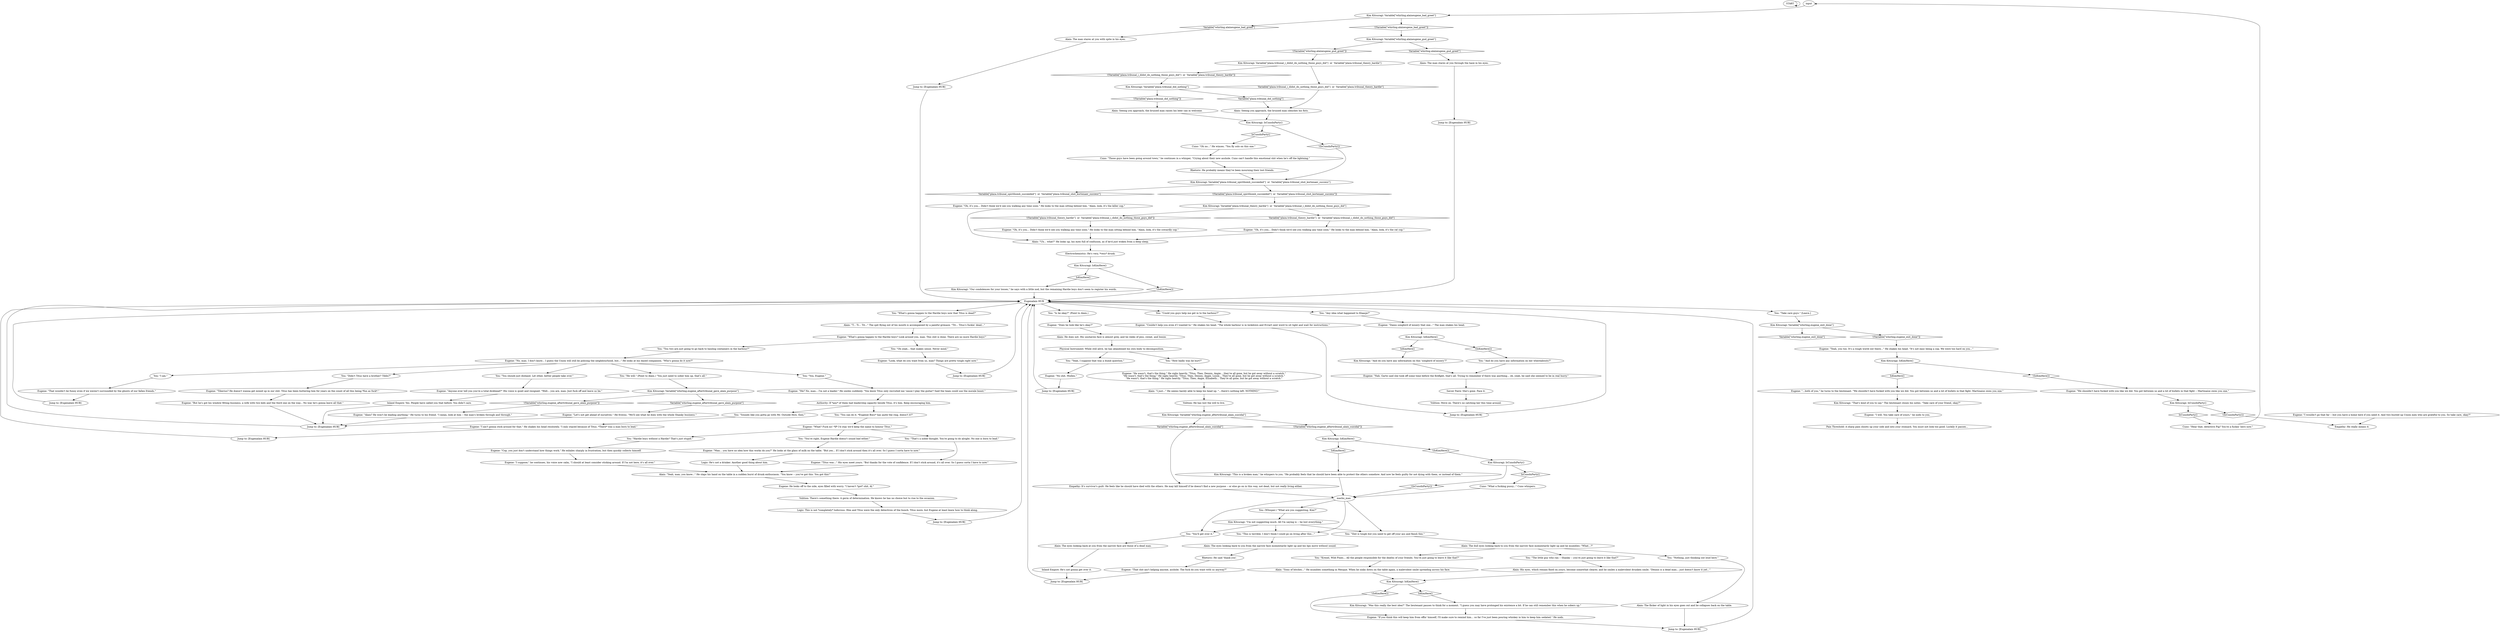 # WHIRLING F1 / EUGENE AND ALAIN
# A dialogue with Eugene and Alain after Titus got killed in the Tribunal
# ==================================================
digraph G {
	  0 [label="START"];
	  1 [label="input"];
	  2 [label="Eugene: \"I wouldn't go that far -- but you have a home here if you need it. And two busted up Union men who are grateful to you. So take care, okay?\""];
	  3 [label="Inland Empire: He's not gonna get over it."];
	  4 [label="You: \"Could you guys help me get in to the harbour?\""];
	  5 [label="Jump to: [Eugenalain HUB]"];
	  6 [label="Kim Kitsuragi: \"Was this really the best idea?\" The lieutenant pauses to think for a moment. \"I guess you may have prolonged his existence a bit. If he can still remember this when he sobers up.\""];
	  7 [label="Alain: His eyes, which remain fixed on yours, become somewhat clearer, and he smiles a malevolent drunken smile. \"Dennis is a dead man... just doesn't know it yet...\""];
	  8 [label="You: \"You, Eugene.\""];
	  9 [label="Eugene: \"Anyone ever tell you you're a total dickhead?\" His voice is quiet and resigned. \"Well... you are, man. Just fuck off and leave us be.\""];
	  10 [label="Kim Kitsuragi: IsCunoInParty()"];
	  11 [label="IsCunoInParty()", shape=diamond];
	  12 [label="!(IsCunoInParty())", shape=diamond];
	  13 [label="Eugene: \"Yeah, you too. It's a rough world out there...\" He shakes his head. \"It's not easy being a cop. We were too hard on you...\""];
	  14 [label="You: \"What's gonna happen to the Hardie boys now that Titus is dead?\""];
	  15 [label="Alain: The eyes looking back at you from the narrow face are those of a dead man."];
	  16 [label="You: \"The little guy who ran -- Shanky -- you're just going to leave it like that?\""];
	  17 [label="Alain: Seeing you approach, the bruised man raises his beer can in welcome."];
	  18 [label="Cuno: \"Those guys have been going around town,\" he continues in a whisper, \"Crying about their new asshole. Cuno can't handle this emotional shit when he's off the lightning.\""];
	  19 [label="Eugene: \"Damn songbird of misery that one...\" The man shakes his head."];
	  20 [label="Kim Kitsuragi: IsKimHere()"];
	  21 [label="IsKimHere()", shape=diamond];
	  22 [label="!(IsKimHere())", shape=diamond];
	  23 [label="Alain: He does not. His unshaven face is almost grey, and he reeks of piss, sweat, and booze."];
	  24 [label="Alain: The eyes looking back to you from the narrow face momentarily light up and his lips move without sound."];
	  25 [label="You: (Whisper.) \"What are you suggesting, Kim?\""];
	  26 [label="Kim Kitsuragi: IsKimHere()"];
	  27 [label="IsKimHere()", shape=diamond];
	  28 [label="!(IsKimHere())", shape=diamond];
	  29 [label="You: \"You two are just going to go back to hauling containers in the harbour?\""];
	  30 [label="You: \"I am.\""];
	  31 [label="Eugene: \"Let's not get ahead of ourselves.\" He frowns. \"We'll see what he does with the whole Shanky business.\""];
	  32 [label="Eugene: He looks off to the side, eyes filled with worry. \"I haven't *got* shit, Al.\""];
	  33 [label="Eugene: \"I will. You take care of yours,\" he nods to you."];
	  34 [label="Eugene: \"Oh, it's you... Didn't think we'd see you walking any time soon.\" He looks to the man behind him. \"Alain, look, it's the rat cop.\""];
	  35 [label="Alain: \"Uh... what?\" He looks up, his eyes full of confusion, as if he'd just woken from a deep sleep."];
	  36 [label="Eugene: \"He wasn't, that's the thing.\" He sighs heavily. \"Titus, Theo, Dennis, Angie... they're all gone, but he got away without a scratch.\"\n\"He wasn't, that's the thing.\" He sighs heavily. \"Titus, Theo, Dennis, Angie, Lizzie... They're all gone, but he got away without a scratch.\"\n\"He wasn't, that's the thing.\" He sighs heavily. \"Titus, Theo, Angie, Elizabeth... They're all gone, but he got away without a scratch.\""];
	  37 [label="Empathy: It's survivor's guilt. He feels like he should have died with the others. He may kill himself if he doesn't find a new purpose -- or else go on in this way, not dead, but not really living either."];
	  38 [label="You: \"Oh yeah... that makes sense. Never mind.\""];
	  39 [label="Jump to: [Eugenalain HUB]"];
	  40 [label="Rhetoric: He probably means they've been mourning their lost friends."];
	  41 [label="Eugene: \"No shit, Mullen.\""];
	  42 [label="You: \"Shit is tough but you need to get off your ass and finish this.\""];
	  43 [label="You: \"Nothing, just thinking out loud here.\""];
	  44 [label="Eugene: \"What's gonna happen to the Hardie boys? Look around you, man. This shit is done. There are no more Hardie boys!\""];
	  45 [label="You: \"You can do it. *Eugenie Boys* has quite the ring, doesn't it?\""];
	  46 [label="Authority: If *any* of them had leadership capacity beside Titus, it's him. Keep encouraging him."];
	  47 [label="Electrochemistry: He's very, *very* drunk."];
	  48 [label="You: \"How badly was he hurt?\""];
	  49 [label="Kim Kitsuragi: IsKimHere()"];
	  50 [label="IsKimHere()", shape=diamond];
	  51 [label="!(IsKimHere())", shape=diamond];
	  52 [label="Eugene: \"That wouldn't be funny even if we weren't surrounded by the ghosts of our fallen friends.\""];
	  53 [label="Cuno: \"What a fucking pussy...\" Cuno whispers."];
	  54 [label="Kim Kitsuragi: Variable[\"whirling.eugene_aftertribunal_gave_alain_purpose\"]"];
	  55 [label="Variable[\"whirling.eugene_aftertribunal_gave_alain_purpose\"]", shape=diamond];
	  56 [label="!(Variable[\"whirling.eugene_aftertribunal_gave_alain_purpose\"])", shape=diamond];
	  57 [label="Volition: There's something there. A germ of determination. He knows he has no choice but to rise to the occasion."];
	  58 [label="Eugene: \"Oh, it's you... Didn't think we'd see you walking any time soon.\" He looks to the man sitting behind him. \"Alain, look, it's the cowardly cop.\""];
	  59 [label="Alain: \"Sons of bitches...\" He mumbles something in Mesque. When he sinks down on the table again, a malevolent smile spreading across his face."];
	  60 [label="Alain: \"T... Ti... Tit...\" The spit flying out of his mouth is accompanied by a painful grimace. \"Tit... Titus's fuckin' dead...\""];
	  61 [label="Eugene: \"Look, what do you want from us, man? Things are pretty tough right now.\""];
	  62 [label="Eugene: \"Nah. Garte said she took off some time before the firefight, that's all. Trying to remember if there was anything... oh, yeah, he said she seemed to be in real hurry.\""];
	  63 [label="Eugene: \"I suppose,\" he continues, his voice now calm, \"I should at least consider sticking around. If I'm not here, it's all over.\""];
	  64 [label="Alain: \"Yeah, man, you know...\" He slaps his hand on the table in a sudden burst of drunk enthusiasm. \"You know -- you've got this. You got this!\""];
	  65 [label="Volition: He has lost the will to live."];
	  66 [label="Jump to: [Eugenalain HUB]"];
	  67 [label="You: \"You should just disband. Let other, better people take over.\""];
	  68 [label="Eugene: \"Alain? He won't be leading anything.\" He turns to his friend. \"I mean, look at him -- the man's broken through and through.\""];
	  69 [label="You: \"Sounds like you gotta go with Mr. Outside Hire, then.\""];
	  70 [label="Eugene: \"I ain't gonna stick around for that.\" He shakes his head resolutely. \"I only stayed because of Titus. *There* was a man born to lead.\""];
	  71 [label="Jump to: [Eugenalain HUB]"];
	  72 [label="Eugene: \"We shouldn't have fucked with you like we did. You got between us and a lot of bullets in that fight -- Martinaise owes you one.\""];
	  73 [label="Cuno: \"Hear that, detective Pig? You're a fuckin' hero now.\""];
	  74 [label="Pain Threshold: A sharp pain shoots up your side and into your stomach. You must not look too good. Luckily it passes..."];
	  75 [label="Alain: \"I just...\" He seems barely able to keep his head up. \"...there's nothing left. NOTHING!\""];
	  76 [label="Kim Kitsuragi: \"This is a broken man,\" he whispers to you. \"He probably feels that he should have been able to protect the others somehow. And now he feels guilty for not dying with them, or instead of them.\""];
	  77 [label="macho_man"];
	  78 [label="Eugene: \"If you think this will keep him from offin' himself, I'll make sure to remind him... so far I've just been pouring whiskey in him to keep him sedated.\" He nods."];
	  79 [label="Eugene: \"Couldn't help you even if I wanted to.\" He shakes his head. \"The whole harbour is in lockdown and Evrart sent word to sit tight and wait for instructions.\""];
	  80 [label="Eugene: \"No, man. I don't know... I guess the Union will still be policing the neighbourhood, but...\" He looks at his dazed companion. \"Who's gonna do it now?\""];
	  81 [label="Jump to: [Eugenalain HUB]"];
	  82 [label="Kim Kitsuragi: IsCunoInParty()"];
	  83 [label="IsCunoInParty()", shape=diamond];
	  84 [label="!(IsCunoInParty())", shape=diamond];
	  85 [label="Kim Kitsuragi: \"Our condolences for your losses,\" he says with a little nod, but the remaining Hardie boys don't seem to register his words."];
	  86 [label="You: \"Is he okay?\" (Point to Alain.)"];
	  87 [label="Kim Kitsuragi: Variable[\"whirling.eugene_aftertribunal_alain_suicidal\"]"];
	  88 [label="Variable[\"whirling.eugene_aftertribunal_alain_suicidal\"]", shape=diamond];
	  89 [label="!(Variable[\"whirling.eugene_aftertribunal_alain_suicidal\"])", shape=diamond];
	  90 [label="Kim Kitsuragi: \"And do you have any information on this 'songbird of misery'?\""];
	  91 [label="You: \"Krenel, Wild Pines... All the people responsible for the deaths of your friends. You're just going to leave it like that?\""];
	  92 [label="Eugene: \"Oh, it's you... Didn't think we'd see you walking any time soon.\" He looks to the man sitting behind him. \"Alain, look, it's the killer cop.\""];
	  93 [label="You: \"Any idea what happened to Klaasje?\""];
	  94 [label="You: \"You'll get over it.\""];
	  95 [label="Kim Kitsuragi: \"I'm not suggesting much. All I'm saying is -- he lost everything.\""];
	  96 [label="Eugene: \"Tiberius? He doesn't wanna get mixed up in our shit. Titus has been buttering him for years on the count of all this being *fun as fuck*.\""];
	  97 [label="Jump to: [Eugenalain HUB]"];
	  98 [label="You: \"Hardie boys without a Hardie? That's just stupid.\""];
	  99 [label="Volition: Move on. There's no catching her this time around."];
	  100 [label="Empathy: He really means it."];
	  101 [label="Jump to: [Eugenalain HUB]"];
	  102 [label="You: \"This is terrible. I don't think I could go on living after this...\""];
	  103 [label="You: \"He will.\" (Point to Alain.) \"You just need to sober him up, that's all.\""];
	  104 [label="Eugene: \"Man... you have no idea how this works do you?\" He looks at the glass of milk on the table. \"But yes... If I don't stick around then it's all over. So I guess I sorta have to now.\""];
	  105 [label="Eugene: \"Cop, you just don't understand how things work.\" He exhales sharply in frustration, but then quickly collects himself."];
	  106 [label="Kim Kitsuragi: Variable[\"whirling.alaineugene_gud_greet\"]"];
	  107 [label="Variable[\"whirling.alaineugene_gud_greet\"]", shape=diamond];
	  108 [label="!(Variable[\"whirling.alaineugene_gud_greet\"])", shape=diamond];
	  109 [label="Kim Kitsuragi: Variable[\"whirling.alaineugene_bad_greet\"]"];
	  110 [label="Variable[\"whirling.alaineugene_bad_greet\"]", shape=diamond];
	  111 [label="!(Variable[\"whirling.alaineugene_bad_greet\"])", shape=diamond];
	  112 [label="Alain: The man stares at you through the haze in his eyes."];
	  113 [label="Logic: He's not a drinker. Another good thing about him."];
	  114 [label="You: \"Yeah, I suppose that was a dumb question.\""];
	  115 [label="Eugene: \"But he's got his window fitting business, a wife with two kids and the third one on the way... No way he's gonna leave all that.\""];
	  116 [label="You: \"You're right, Eugene Hardie doesn't sound bad either.\""];
	  117 [label="Kim Kitsuragi: Variable[\"plaza.tribunal_did_nothing\"]"];
	  118 [label="Variable[\"plaza.tribunal_did_nothing\"]", shape=diamond];
	  119 [label="!(Variable[\"plaza.tribunal_did_nothing\"])", shape=diamond];
	  120 [label="Savoir Faire: She's gone. Face it."];
	  121 [label="Eugene: \"...both of you,\" he turns to the lieutenant. \"We shouldn't have fucked with you like we did. You got between us and a lot of bullets in that fight. Martinaise owes you one.\""];
	  122 [label="Eugene: \"Does he look like he's okay?\""];
	  123 [label="Physical Instrument: While still alive, he has abandoned his own body to decomposition."];
	  124 [label="Rhetoric: He said 'thank you'."];
	  125 [label="Alain: The flicker of light in his eyes goes out and he collapses back on the table."];
	  126 [label="Jump to: [Eugenalain HUB]"];
	  127 [label="Eugene: \"Me? No, man... I'm not a leader.\" He smiles suddenly. \"You know Titus only recruited me 'cause I play the guitar? Said the team could use the morale boost.\""];
	  128 [label="You: \"Didn't Titus have a brother? Tibbs?\""];
	  129 [label="Kim Kitsuragi: Variable[\"plaza.tribunal_i_didnt_do_nothing_those_guys_did\"]  or  Variable[\"plaza.tribunal_theory_hardie\"]"];
	  130 [label="Variable[\"plaza.tribunal_i_didnt_do_nothing_those_guys_did\"]  or  Variable[\"plaza.tribunal_theory_hardie\"]", shape=diamond];
	  131 [label="!(Variable[\"plaza.tribunal_i_didnt_do_nothing_those_guys_did\"]  or  Variable[\"plaza.tribunal_theory_hardie\"])", shape=diamond];
	  132 [label="Kim Kitsuragi: Variable[\"plaza.tribunal_spiritbomb_succeeded\"]  or  Variable[\"plaza.tribunal_shot_kortenaer_success\"]"];
	  133 [label="Variable[\"plaza.tribunal_spiritbomb_succeeded\"]  or  Variable[\"plaza.tribunal_shot_kortenaer_success\"]", shape=diamond];
	  134 [label="!(Variable[\"plaza.tribunal_spiritbomb_succeeded\"]  or  Variable[\"plaza.tribunal_shot_kortenaer_success\"])", shape=diamond];
	  135 [label="Kim Kitsuragi: IsKimHere()"];
	  136 [label="IsKimHere()", shape=diamond];
	  137 [label="!(IsKimHere())", shape=diamond];
	  138 [label="Kim Kitsuragi: \"That's kind of you to say.\" The lieutenant closes his notes. \"Take care of your friend, okay?\""];
	  139 [label="Kim Kitsuragi: IsKimHere()"];
	  140 [label="IsKimHere()", shape=diamond];
	  141 [label="!(IsKimHere())", shape=diamond];
	  142 [label="Eugene: \"What? Fuck no! *If* I'd stay we'd keep the name to honour Titus.\""];
	  143 [label="Eugene: \"Titus was...\" His eyes meet yours. \"But thanks for the vote of confidence. If I don't stick around, it's all over. So I guess sorta I have to now.\""];
	  144 [label="Cuno: \"Oh no...\" He winces. \"You fly solo on this one.\""];
	  145 [label="Kim Kitsuragi: Variable[\"plaza.tribunal_theory_hardie\"]  or  Variable[\"plaza.tribunal_i_didnt_do_nothing_those_guys_did\"]"];
	  146 [label="Variable[\"plaza.tribunal_theory_hardie\"]  or  Variable[\"plaza.tribunal_i_didnt_do_nothing_those_guys_did\"]", shape=diamond];
	  147 [label="!(Variable[\"plaza.tribunal_theory_hardie\"]  or  Variable[\"plaza.tribunal_i_didnt_do_nothing_those_guys_did\"])", shape=diamond];
	  148 [label="Logic: This is not *completely* ludicrous. Him and Titus were the only detectives of the bunch. Titus more, but Eugene at least knew how to think along."];
	  149 [label="Kim Kitsuragi: IsCunoInParty()"];
	  150 [label="IsCunoInParty()", shape=diamond];
	  151 [label="!(IsCunoInParty())", shape=diamond];
	  152 [label="Kim Kitsuragi: Variable[\"whirling.eugene_exit_done\"]"];
	  153 [label="Variable[\"whirling.eugene_exit_done\"]", shape=diamond];
	  154 [label="!(Variable[\"whirling.eugene_exit_done\"])", shape=diamond];
	  155 [label="Eugenalain HUB"];
	  156 [label="Jump to: [Eugenalain HUB]"];
	  157 [label="You: \"That's a noble thought. You're going to do alright. No one is born to lead.\""];
	  158 [label="Jump to: [Eugenalain HUB]"];
	  159 [label="Eugene: \"That shit ain't helping anyone, asshole. The fuck do you want with us anyway?\""];
	  160 [label="Alain: The man stares at you with spite in his eyes."];
	  161 [label="Jump to: [Eugenalain HUB]"];
	  162 [label="You: \"And do you have any information on her whereabouts?\""];
	  163 [label="Inland Empire: Yes. People have called you that before. You didn't care."];
	  164 [label="You: \"Take care guys.\" [Leave.]"];
	  165 [label="Alain: The dull eyes looking back to you from the narrow face momentarily light up and he mumbles: \"What...?\""];
	  166 [label="Alain: Seeing you approach, the bruised man clenches his fists."];
	  0 -> 0
	  1 -> 109
	  2 -> 100
	  3 -> 5
	  4 -> 79
	  5 -> 155
	  6 -> 78
	  7 -> 26
	  8 -> 127
	  9 -> 163
	  10 -> 11
	  10 -> 12
	  11 -> 53
	  12 -> 77
	  13 -> 135
	  14 -> 60
	  15 -> 3
	  16 -> 7
	  17 -> 82
	  18 -> 40
	  19 -> 20
	  20 -> 21
	  20 -> 22
	  21 -> 90
	  22 -> 162
	  23 -> 123
	  24 -> 124
	  25 -> 95
	  26 -> 27
	  26 -> 28
	  27 -> 6
	  28 -> 78
	  29 -> 80
	  30 -> 52
	  31 -> 81
	  32 -> 57
	  33 -> 74
	  34 -> 35
	  35 -> 47
	  36 -> 75
	  37 -> 77
	  38 -> 61
	  39 -> 155
	  40 -> 132
	  41 -> 101
	  42 -> 165
	  43 -> 125
	  44 -> 29
	  44 -> 38
	  45 -> 142
	  46 -> 69
	  46 -> 45
	  47 -> 139
	  48 -> 36
	  49 -> 50
	  49 -> 51
	  50 -> 76
	  51 -> 10
	  52 -> 158
	  53 -> 77
	  54 -> 56
	  54 -> 55
	  55 -> 31
	  56 -> 68
	  57 -> 148
	  58 -> 35
	  59 -> 26
	  60 -> 44
	  61 -> 126
	  62 -> 120
	  63 -> 64
	  64 -> 32
	  65 -> 87
	  66 -> 155
	  67 -> 9
	  68 -> 81
	  69 -> 70
	  70 -> 39
	  71 -> 155
	  72 -> 149
	  73 -> 1
	  75 -> 65
	  76 -> 77
	  77 -> 25
	  77 -> 42
	  77 -> 102
	  77 -> 94
	  78 -> 156
	  79 -> 66
	  80 -> 128
	  80 -> 67
	  80 -> 103
	  80 -> 8
	  80 -> 30
	  81 -> 155
	  82 -> 83
	  82 -> 84
	  83 -> 144
	  84 -> 132
	  85 -> 155
	  86 -> 122
	  87 -> 88
	  87 -> 89
	  88 -> 37
	  89 -> 49
	  90 -> 62
	  91 -> 59
	  92 -> 35
	  93 -> 19
	  94 -> 15
	  95 -> 94
	  95 -> 42
	  95 -> 102
	  96 -> 115
	  97 -> 155
	  98 -> 105
	  99 -> 66
	  101 -> 155
	  102 -> 24
	  103 -> 54
	  104 -> 113
	  105 -> 63
	  106 -> 107
	  106 -> 108
	  107 -> 112
	  108 -> 129
	  109 -> 110
	  109 -> 111
	  110 -> 160
	  111 -> 106
	  112 -> 161
	  113 -> 64
	  114 -> 41
	  115 -> 81
	  116 -> 104
	  117 -> 118
	  117 -> 119
	  118 -> 166
	  119 -> 17
	  120 -> 99
	  121 -> 138
	  122 -> 23
	  123 -> 48
	  123 -> 114
	  124 -> 159
	  125 -> 156
	  126 -> 155
	  127 -> 46
	  128 -> 96
	  129 -> 130
	  129 -> 131
	  130 -> 166
	  131 -> 117
	  132 -> 133
	  132 -> 134
	  133 -> 92
	  134 -> 145
	  135 -> 136
	  135 -> 137
	  136 -> 121
	  137 -> 72
	  138 -> 33
	  139 -> 140
	  139 -> 141
	  140 -> 85
	  141 -> 155
	  142 -> 98
	  142 -> 116
	  142 -> 157
	  143 -> 64
	  144 -> 18
	  145 -> 146
	  145 -> 147
	  146 -> 34
	  147 -> 58
	  148 -> 97
	  149 -> 150
	  149 -> 151
	  150 -> 73
	  151 -> 100
	  152 -> 153
	  152 -> 154
	  154 -> 13
	  155 -> 164
	  155 -> 4
	  155 -> 14
	  155 -> 86
	  155 -> 93
	  156 -> 155
	  157 -> 143
	  158 -> 155
	  159 -> 5
	  160 -> 71
	  161 -> 155
	  162 -> 62
	  163 -> 81
	  164 -> 152
	  165 -> 16
	  165 -> 43
	  165 -> 91
	  166 -> 82
}


